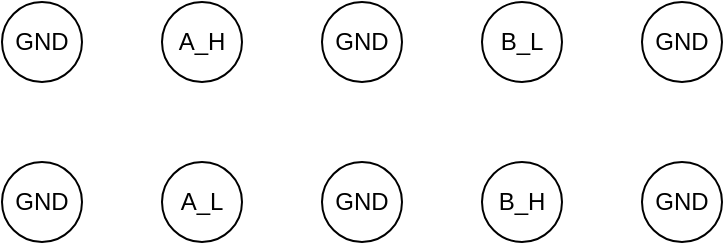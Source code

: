 <mxfile version="13.1.3" type="device"><diagram id="ss4n06TWNwrli9WkCk9v" name="Page-1"><mxGraphModel dx="702" dy="501" grid="1" gridSize="10" guides="1" tooltips="1" connect="1" arrows="1" fold="1" page="1" pageScale="1" pageWidth="850" pageHeight="1100" math="0" shadow="0"><root><mxCell id="0"/><mxCell id="1" parent="0"/><mxCell id="HfO9rrro4ZCMH3LwxNLF-1" value="A_H" style="ellipse;whiteSpace=wrap;html=1;" vertex="1" parent="1"><mxGeometry x="280" y="200" width="40" height="40" as="geometry"/></mxCell><mxCell id="HfO9rrro4ZCMH3LwxNLF-2" value="GND" style="ellipse;whiteSpace=wrap;html=1;" vertex="1" parent="1"><mxGeometry x="360" y="200" width="40" height="40" as="geometry"/></mxCell><mxCell id="HfO9rrro4ZCMH3LwxNLF-3" value="A_L" style="ellipse;whiteSpace=wrap;html=1;" vertex="1" parent="1"><mxGeometry x="280" y="280" width="40" height="40" as="geometry"/></mxCell><mxCell id="HfO9rrro4ZCMH3LwxNLF-4" value="GND" style="ellipse;whiteSpace=wrap;html=1;" vertex="1" parent="1"><mxGeometry x="360" y="280" width="40" height="40" as="geometry"/></mxCell><mxCell id="HfO9rrro4ZCMH3LwxNLF-5" value="B_L" style="ellipse;whiteSpace=wrap;html=1;" vertex="1" parent="1"><mxGeometry x="440" y="200" width="40" height="40" as="geometry"/></mxCell><mxCell id="HfO9rrro4ZCMH3LwxNLF-6" value="B_H" style="ellipse;whiteSpace=wrap;html=1;" vertex="1" parent="1"><mxGeometry x="440" y="280" width="40" height="40" as="geometry"/></mxCell><mxCell id="HfO9rrro4ZCMH3LwxNLF-7" value="GND" style="ellipse;whiteSpace=wrap;html=1;" vertex="1" parent="1"><mxGeometry x="520" y="200" width="40" height="40" as="geometry"/></mxCell><mxCell id="HfO9rrro4ZCMH3LwxNLF-8" value="GND" style="ellipse;whiteSpace=wrap;html=1;" vertex="1" parent="1"><mxGeometry x="520" y="280" width="40" height="40" as="geometry"/></mxCell><mxCell id="HfO9rrro4ZCMH3LwxNLF-9" value="GND" style="ellipse;whiteSpace=wrap;html=1;" vertex="1" parent="1"><mxGeometry x="200" y="200" width="40" height="40" as="geometry"/></mxCell><mxCell id="HfO9rrro4ZCMH3LwxNLF-10" value="GND" style="ellipse;whiteSpace=wrap;html=1;" vertex="1" parent="1"><mxGeometry x="200" y="280" width="40" height="40" as="geometry"/></mxCell></root></mxGraphModel></diagram></mxfile>